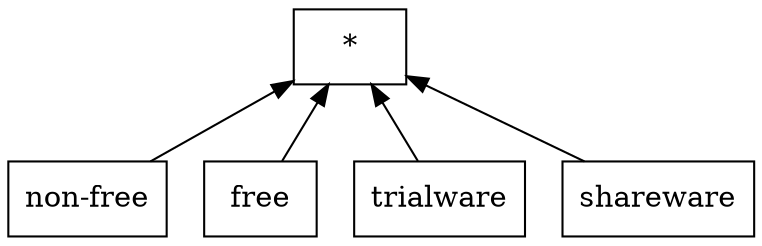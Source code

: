 digraph G { 
 rankdir=BT;
 subgraph ba { 
1 [shape=record,label="{non-free}"];
2 [shape=record,label="{free}"];
3 [shape=record,label="{trialware}"];
4 [shape=record,label="{shareware}"];
5 [shape=record,label="{*}"];
1 -> 5
2 -> 5
3 -> 5
4 -> 5
}}